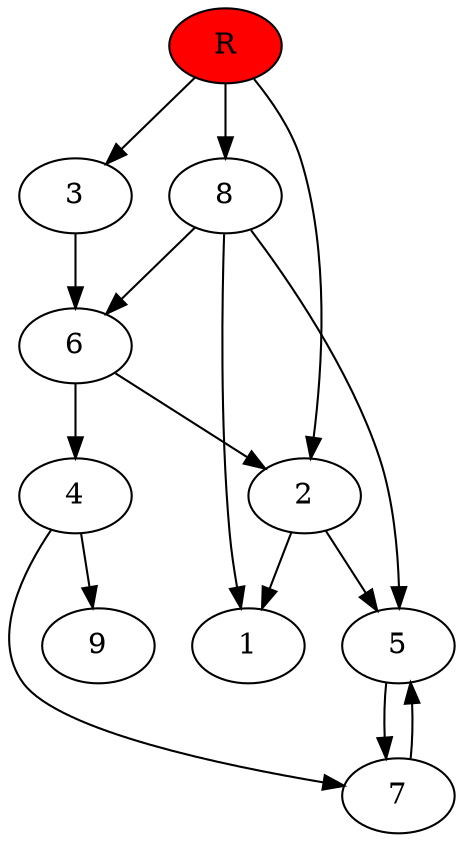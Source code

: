digraph prb17046 {
	1
	2
	3
	4
	5
	6
	7
	8
	R [fillcolor="#ff0000" style=filled]
	2 -> 1
	2 -> 5
	3 -> 6
	4 -> 7
	4 -> 9
	5 -> 7
	6 -> 2
	6 -> 4
	7 -> 5
	8 -> 1
	8 -> 5
	8 -> 6
	R -> 2
	R -> 3
	R -> 8
}

